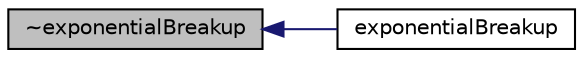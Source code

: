 digraph "~exponentialBreakup"
{
  bgcolor="transparent";
  edge [fontname="Helvetica",fontsize="10",labelfontname="Helvetica",labelfontsize="10"];
  node [fontname="Helvetica",fontsize="10",shape=record];
  rankdir="LR";
  Node1 [label="~exponentialBreakup",height=0.2,width=0.4,color="black", fillcolor="grey75", style="filled", fontcolor="black"];
  Node1 -> Node2 [dir="back",color="midnightblue",fontsize="10",style="solid",fontname="Helvetica"];
  Node2 [label="exponentialBreakup",height=0.2,width=0.4,color="black",URL="$a00038.html#ab8c18aa51a2edf305a6043ff25a8e675",tooltip="Construct from components. "];
}
